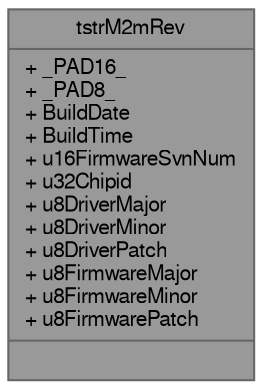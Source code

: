 digraph "tstrM2mRev"
{
 // LATEX_PDF_SIZE
  bgcolor="transparent";
  edge [fontname=FreeSans,fontsize=10,labelfontname=FreeSans,labelfontsize=10];
  node [fontname=FreeSans,fontsize=10,shape=box,height=0.2,width=0.4];
  Node1 [shape=record,label="{tstrM2mRev\n|+ _PAD16_\l+ _PAD8_\l+ BuildDate\l+ BuildTime\l+ u16FirmwareSvnNum\l+ u32Chipid\l+ u8DriverMajor\l+ u8DriverMinor\l+ u8DriverPatch\l+ u8FirmwareMajor\l+ u8FirmwareMinor\l+ u8FirmwarePatch\l|}",height=0.2,width=0.4,color="gray40", fillcolor="grey60", style="filled", fontcolor="black",tooltip="Structure holding firmware version parameters and build date/time."];
}
